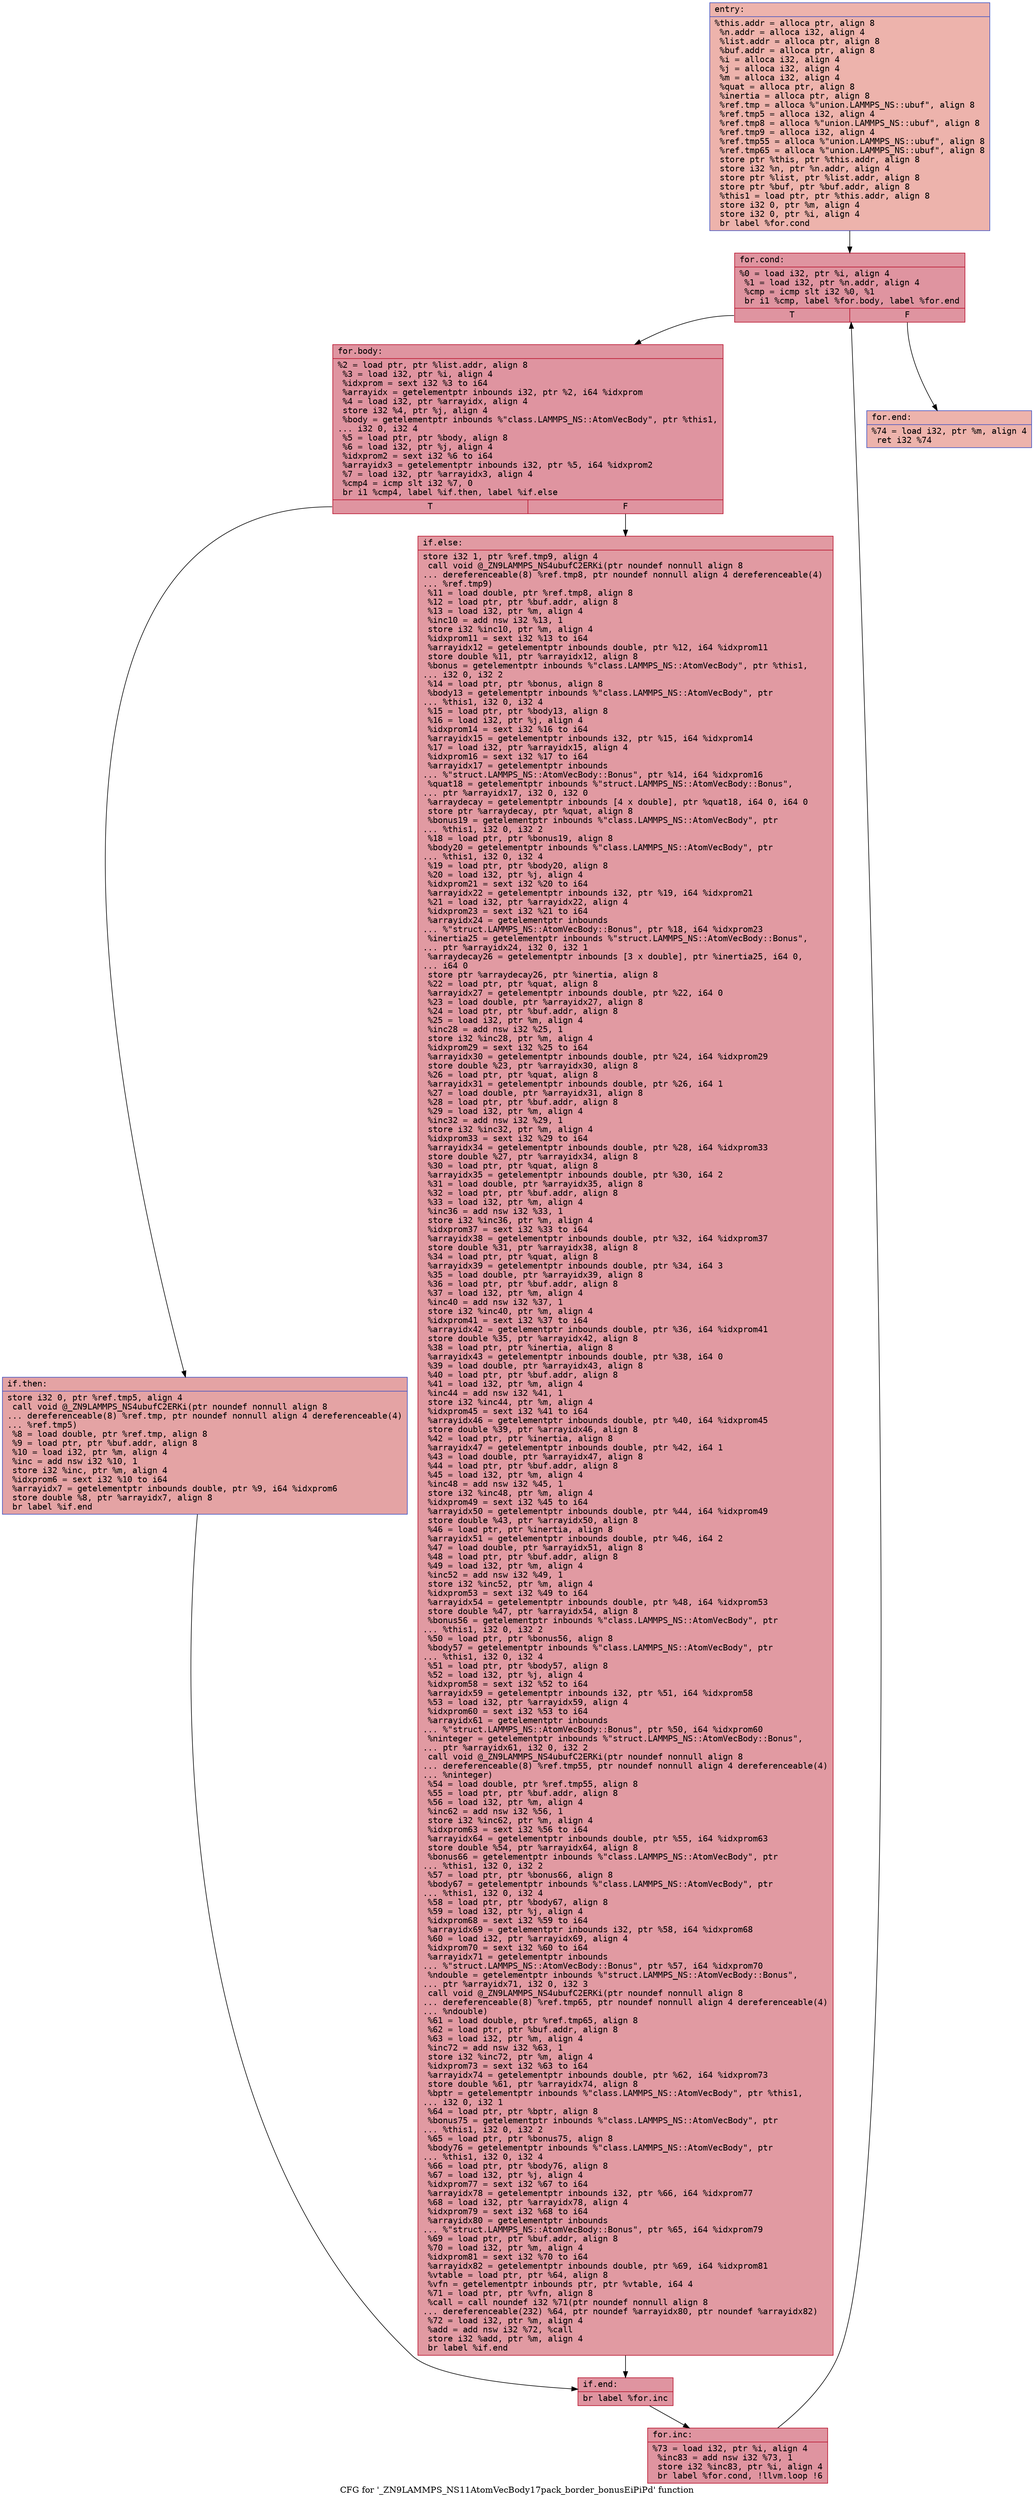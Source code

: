 digraph "CFG for '_ZN9LAMMPS_NS11AtomVecBody17pack_border_bonusEiPiPd' function" {
	label="CFG for '_ZN9LAMMPS_NS11AtomVecBody17pack_border_bonusEiPiPd' function";

	Node0x564c7b46d5a0 [shape=record,color="#3d50c3ff", style=filled, fillcolor="#d6524470" fontname="Courier",label="{entry:\l|  %this.addr = alloca ptr, align 8\l  %n.addr = alloca i32, align 4\l  %list.addr = alloca ptr, align 8\l  %buf.addr = alloca ptr, align 8\l  %i = alloca i32, align 4\l  %j = alloca i32, align 4\l  %m = alloca i32, align 4\l  %quat = alloca ptr, align 8\l  %inertia = alloca ptr, align 8\l  %ref.tmp = alloca %\"union.LAMMPS_NS::ubuf\", align 8\l  %ref.tmp5 = alloca i32, align 4\l  %ref.tmp8 = alloca %\"union.LAMMPS_NS::ubuf\", align 8\l  %ref.tmp9 = alloca i32, align 4\l  %ref.tmp55 = alloca %\"union.LAMMPS_NS::ubuf\", align 8\l  %ref.tmp65 = alloca %\"union.LAMMPS_NS::ubuf\", align 8\l  store ptr %this, ptr %this.addr, align 8\l  store i32 %n, ptr %n.addr, align 4\l  store ptr %list, ptr %list.addr, align 8\l  store ptr %buf, ptr %buf.addr, align 8\l  %this1 = load ptr, ptr %this.addr, align 8\l  store i32 0, ptr %m, align 4\l  store i32 0, ptr %i, align 4\l  br label %for.cond\l}"];
	Node0x564c7b46d5a0 -> Node0x564c7b46e520[tooltip="entry -> for.cond\nProbability 100.00%" ];
	Node0x564c7b46e520 [shape=record,color="#b70d28ff", style=filled, fillcolor="#b70d2870" fontname="Courier",label="{for.cond:\l|  %0 = load i32, ptr %i, align 4\l  %1 = load i32, ptr %n.addr, align 4\l  %cmp = icmp slt i32 %0, %1\l  br i1 %cmp, label %for.body, label %for.end\l|{<s0>T|<s1>F}}"];
	Node0x564c7b46e520:s0 -> Node0x564c7b46e7c0[tooltip="for.cond -> for.body\nProbability 96.88%" ];
	Node0x564c7b46e520:s1 -> Node0x564c7b46e840[tooltip="for.cond -> for.end\nProbability 3.12%" ];
	Node0x564c7b46e7c0 [shape=record,color="#b70d28ff", style=filled, fillcolor="#b70d2870" fontname="Courier",label="{for.body:\l|  %2 = load ptr, ptr %list.addr, align 8\l  %3 = load i32, ptr %i, align 4\l  %idxprom = sext i32 %3 to i64\l  %arrayidx = getelementptr inbounds i32, ptr %2, i64 %idxprom\l  %4 = load i32, ptr %arrayidx, align 4\l  store i32 %4, ptr %j, align 4\l  %body = getelementptr inbounds %\"class.LAMMPS_NS::AtomVecBody\", ptr %this1,\l... i32 0, i32 4\l  %5 = load ptr, ptr %body, align 8\l  %6 = load i32, ptr %j, align 4\l  %idxprom2 = sext i32 %6 to i64\l  %arrayidx3 = getelementptr inbounds i32, ptr %5, i64 %idxprom2\l  %7 = load i32, ptr %arrayidx3, align 4\l  %cmp4 = icmp slt i32 %7, 0\l  br i1 %cmp4, label %if.then, label %if.else\l|{<s0>T|<s1>F}}"];
	Node0x564c7b46e7c0:s0 -> Node0x564c7b46f2e0[tooltip="for.body -> if.then\nProbability 37.50%" ];
	Node0x564c7b46e7c0:s1 -> Node0x564c7b46f350[tooltip="for.body -> if.else\nProbability 62.50%" ];
	Node0x564c7b46f2e0 [shape=record,color="#3d50c3ff", style=filled, fillcolor="#c32e3170" fontname="Courier",label="{if.then:\l|  store i32 0, ptr %ref.tmp5, align 4\l  call void @_ZN9LAMMPS_NS4ubufC2ERKi(ptr noundef nonnull align 8\l... dereferenceable(8) %ref.tmp, ptr noundef nonnull align 4 dereferenceable(4)\l... %ref.tmp5)\l  %8 = load double, ptr %ref.tmp, align 8\l  %9 = load ptr, ptr %buf.addr, align 8\l  %10 = load i32, ptr %m, align 4\l  %inc = add nsw i32 %10, 1\l  store i32 %inc, ptr %m, align 4\l  %idxprom6 = sext i32 %10 to i64\l  %arrayidx7 = getelementptr inbounds double, ptr %9, i64 %idxprom6\l  store double %8, ptr %arrayidx7, align 8\l  br label %if.end\l}"];
	Node0x564c7b46f2e0 -> Node0x564c7b46fbd0[tooltip="if.then -> if.end\nProbability 100.00%" ];
	Node0x564c7b46f350 [shape=record,color="#b70d28ff", style=filled, fillcolor="#bb1b2c70" fontname="Courier",label="{if.else:\l|  store i32 1, ptr %ref.tmp9, align 4\l  call void @_ZN9LAMMPS_NS4ubufC2ERKi(ptr noundef nonnull align 8\l... dereferenceable(8) %ref.tmp8, ptr noundef nonnull align 4 dereferenceable(4)\l... %ref.tmp9)\l  %11 = load double, ptr %ref.tmp8, align 8\l  %12 = load ptr, ptr %buf.addr, align 8\l  %13 = load i32, ptr %m, align 4\l  %inc10 = add nsw i32 %13, 1\l  store i32 %inc10, ptr %m, align 4\l  %idxprom11 = sext i32 %13 to i64\l  %arrayidx12 = getelementptr inbounds double, ptr %12, i64 %idxprom11\l  store double %11, ptr %arrayidx12, align 8\l  %bonus = getelementptr inbounds %\"class.LAMMPS_NS::AtomVecBody\", ptr %this1,\l... i32 0, i32 2\l  %14 = load ptr, ptr %bonus, align 8\l  %body13 = getelementptr inbounds %\"class.LAMMPS_NS::AtomVecBody\", ptr\l... %this1, i32 0, i32 4\l  %15 = load ptr, ptr %body13, align 8\l  %16 = load i32, ptr %j, align 4\l  %idxprom14 = sext i32 %16 to i64\l  %arrayidx15 = getelementptr inbounds i32, ptr %15, i64 %idxprom14\l  %17 = load i32, ptr %arrayidx15, align 4\l  %idxprom16 = sext i32 %17 to i64\l  %arrayidx17 = getelementptr inbounds\l... %\"struct.LAMMPS_NS::AtomVecBody::Bonus\", ptr %14, i64 %idxprom16\l  %quat18 = getelementptr inbounds %\"struct.LAMMPS_NS::AtomVecBody::Bonus\",\l... ptr %arrayidx17, i32 0, i32 0\l  %arraydecay = getelementptr inbounds [4 x double], ptr %quat18, i64 0, i64 0\l  store ptr %arraydecay, ptr %quat, align 8\l  %bonus19 = getelementptr inbounds %\"class.LAMMPS_NS::AtomVecBody\", ptr\l... %this1, i32 0, i32 2\l  %18 = load ptr, ptr %bonus19, align 8\l  %body20 = getelementptr inbounds %\"class.LAMMPS_NS::AtomVecBody\", ptr\l... %this1, i32 0, i32 4\l  %19 = load ptr, ptr %body20, align 8\l  %20 = load i32, ptr %j, align 4\l  %idxprom21 = sext i32 %20 to i64\l  %arrayidx22 = getelementptr inbounds i32, ptr %19, i64 %idxprom21\l  %21 = load i32, ptr %arrayidx22, align 4\l  %idxprom23 = sext i32 %21 to i64\l  %arrayidx24 = getelementptr inbounds\l... %\"struct.LAMMPS_NS::AtomVecBody::Bonus\", ptr %18, i64 %idxprom23\l  %inertia25 = getelementptr inbounds %\"struct.LAMMPS_NS::AtomVecBody::Bonus\",\l... ptr %arrayidx24, i32 0, i32 1\l  %arraydecay26 = getelementptr inbounds [3 x double], ptr %inertia25, i64 0,\l... i64 0\l  store ptr %arraydecay26, ptr %inertia, align 8\l  %22 = load ptr, ptr %quat, align 8\l  %arrayidx27 = getelementptr inbounds double, ptr %22, i64 0\l  %23 = load double, ptr %arrayidx27, align 8\l  %24 = load ptr, ptr %buf.addr, align 8\l  %25 = load i32, ptr %m, align 4\l  %inc28 = add nsw i32 %25, 1\l  store i32 %inc28, ptr %m, align 4\l  %idxprom29 = sext i32 %25 to i64\l  %arrayidx30 = getelementptr inbounds double, ptr %24, i64 %idxprom29\l  store double %23, ptr %arrayidx30, align 8\l  %26 = load ptr, ptr %quat, align 8\l  %arrayidx31 = getelementptr inbounds double, ptr %26, i64 1\l  %27 = load double, ptr %arrayidx31, align 8\l  %28 = load ptr, ptr %buf.addr, align 8\l  %29 = load i32, ptr %m, align 4\l  %inc32 = add nsw i32 %29, 1\l  store i32 %inc32, ptr %m, align 4\l  %idxprom33 = sext i32 %29 to i64\l  %arrayidx34 = getelementptr inbounds double, ptr %28, i64 %idxprom33\l  store double %27, ptr %arrayidx34, align 8\l  %30 = load ptr, ptr %quat, align 8\l  %arrayidx35 = getelementptr inbounds double, ptr %30, i64 2\l  %31 = load double, ptr %arrayidx35, align 8\l  %32 = load ptr, ptr %buf.addr, align 8\l  %33 = load i32, ptr %m, align 4\l  %inc36 = add nsw i32 %33, 1\l  store i32 %inc36, ptr %m, align 4\l  %idxprom37 = sext i32 %33 to i64\l  %arrayidx38 = getelementptr inbounds double, ptr %32, i64 %idxprom37\l  store double %31, ptr %arrayidx38, align 8\l  %34 = load ptr, ptr %quat, align 8\l  %arrayidx39 = getelementptr inbounds double, ptr %34, i64 3\l  %35 = load double, ptr %arrayidx39, align 8\l  %36 = load ptr, ptr %buf.addr, align 8\l  %37 = load i32, ptr %m, align 4\l  %inc40 = add nsw i32 %37, 1\l  store i32 %inc40, ptr %m, align 4\l  %idxprom41 = sext i32 %37 to i64\l  %arrayidx42 = getelementptr inbounds double, ptr %36, i64 %idxprom41\l  store double %35, ptr %arrayidx42, align 8\l  %38 = load ptr, ptr %inertia, align 8\l  %arrayidx43 = getelementptr inbounds double, ptr %38, i64 0\l  %39 = load double, ptr %arrayidx43, align 8\l  %40 = load ptr, ptr %buf.addr, align 8\l  %41 = load i32, ptr %m, align 4\l  %inc44 = add nsw i32 %41, 1\l  store i32 %inc44, ptr %m, align 4\l  %idxprom45 = sext i32 %41 to i64\l  %arrayidx46 = getelementptr inbounds double, ptr %40, i64 %idxprom45\l  store double %39, ptr %arrayidx46, align 8\l  %42 = load ptr, ptr %inertia, align 8\l  %arrayidx47 = getelementptr inbounds double, ptr %42, i64 1\l  %43 = load double, ptr %arrayidx47, align 8\l  %44 = load ptr, ptr %buf.addr, align 8\l  %45 = load i32, ptr %m, align 4\l  %inc48 = add nsw i32 %45, 1\l  store i32 %inc48, ptr %m, align 4\l  %idxprom49 = sext i32 %45 to i64\l  %arrayidx50 = getelementptr inbounds double, ptr %44, i64 %idxprom49\l  store double %43, ptr %arrayidx50, align 8\l  %46 = load ptr, ptr %inertia, align 8\l  %arrayidx51 = getelementptr inbounds double, ptr %46, i64 2\l  %47 = load double, ptr %arrayidx51, align 8\l  %48 = load ptr, ptr %buf.addr, align 8\l  %49 = load i32, ptr %m, align 4\l  %inc52 = add nsw i32 %49, 1\l  store i32 %inc52, ptr %m, align 4\l  %idxprom53 = sext i32 %49 to i64\l  %arrayidx54 = getelementptr inbounds double, ptr %48, i64 %idxprom53\l  store double %47, ptr %arrayidx54, align 8\l  %bonus56 = getelementptr inbounds %\"class.LAMMPS_NS::AtomVecBody\", ptr\l... %this1, i32 0, i32 2\l  %50 = load ptr, ptr %bonus56, align 8\l  %body57 = getelementptr inbounds %\"class.LAMMPS_NS::AtomVecBody\", ptr\l... %this1, i32 0, i32 4\l  %51 = load ptr, ptr %body57, align 8\l  %52 = load i32, ptr %j, align 4\l  %idxprom58 = sext i32 %52 to i64\l  %arrayidx59 = getelementptr inbounds i32, ptr %51, i64 %idxprom58\l  %53 = load i32, ptr %arrayidx59, align 4\l  %idxprom60 = sext i32 %53 to i64\l  %arrayidx61 = getelementptr inbounds\l... %\"struct.LAMMPS_NS::AtomVecBody::Bonus\", ptr %50, i64 %idxprom60\l  %ninteger = getelementptr inbounds %\"struct.LAMMPS_NS::AtomVecBody::Bonus\",\l... ptr %arrayidx61, i32 0, i32 2\l  call void @_ZN9LAMMPS_NS4ubufC2ERKi(ptr noundef nonnull align 8\l... dereferenceable(8) %ref.tmp55, ptr noundef nonnull align 4 dereferenceable(4)\l... %ninteger)\l  %54 = load double, ptr %ref.tmp55, align 8\l  %55 = load ptr, ptr %buf.addr, align 8\l  %56 = load i32, ptr %m, align 4\l  %inc62 = add nsw i32 %56, 1\l  store i32 %inc62, ptr %m, align 4\l  %idxprom63 = sext i32 %56 to i64\l  %arrayidx64 = getelementptr inbounds double, ptr %55, i64 %idxprom63\l  store double %54, ptr %arrayidx64, align 8\l  %bonus66 = getelementptr inbounds %\"class.LAMMPS_NS::AtomVecBody\", ptr\l... %this1, i32 0, i32 2\l  %57 = load ptr, ptr %bonus66, align 8\l  %body67 = getelementptr inbounds %\"class.LAMMPS_NS::AtomVecBody\", ptr\l... %this1, i32 0, i32 4\l  %58 = load ptr, ptr %body67, align 8\l  %59 = load i32, ptr %j, align 4\l  %idxprom68 = sext i32 %59 to i64\l  %arrayidx69 = getelementptr inbounds i32, ptr %58, i64 %idxprom68\l  %60 = load i32, ptr %arrayidx69, align 4\l  %idxprom70 = sext i32 %60 to i64\l  %arrayidx71 = getelementptr inbounds\l... %\"struct.LAMMPS_NS::AtomVecBody::Bonus\", ptr %57, i64 %idxprom70\l  %ndouble = getelementptr inbounds %\"struct.LAMMPS_NS::AtomVecBody::Bonus\",\l... ptr %arrayidx71, i32 0, i32 3\l  call void @_ZN9LAMMPS_NS4ubufC2ERKi(ptr noundef nonnull align 8\l... dereferenceable(8) %ref.tmp65, ptr noundef nonnull align 4 dereferenceable(4)\l... %ndouble)\l  %61 = load double, ptr %ref.tmp65, align 8\l  %62 = load ptr, ptr %buf.addr, align 8\l  %63 = load i32, ptr %m, align 4\l  %inc72 = add nsw i32 %63, 1\l  store i32 %inc72, ptr %m, align 4\l  %idxprom73 = sext i32 %63 to i64\l  %arrayidx74 = getelementptr inbounds double, ptr %62, i64 %idxprom73\l  store double %61, ptr %arrayidx74, align 8\l  %bptr = getelementptr inbounds %\"class.LAMMPS_NS::AtomVecBody\", ptr %this1,\l... i32 0, i32 1\l  %64 = load ptr, ptr %bptr, align 8\l  %bonus75 = getelementptr inbounds %\"class.LAMMPS_NS::AtomVecBody\", ptr\l... %this1, i32 0, i32 2\l  %65 = load ptr, ptr %bonus75, align 8\l  %body76 = getelementptr inbounds %\"class.LAMMPS_NS::AtomVecBody\", ptr\l... %this1, i32 0, i32 4\l  %66 = load ptr, ptr %body76, align 8\l  %67 = load i32, ptr %j, align 4\l  %idxprom77 = sext i32 %67 to i64\l  %arrayidx78 = getelementptr inbounds i32, ptr %66, i64 %idxprom77\l  %68 = load i32, ptr %arrayidx78, align 4\l  %idxprom79 = sext i32 %68 to i64\l  %arrayidx80 = getelementptr inbounds\l... %\"struct.LAMMPS_NS::AtomVecBody::Bonus\", ptr %65, i64 %idxprom79\l  %69 = load ptr, ptr %buf.addr, align 8\l  %70 = load i32, ptr %m, align 4\l  %idxprom81 = sext i32 %70 to i64\l  %arrayidx82 = getelementptr inbounds double, ptr %69, i64 %idxprom81\l  %vtable = load ptr, ptr %64, align 8\l  %vfn = getelementptr inbounds ptr, ptr %vtable, i64 4\l  %71 = load ptr, ptr %vfn, align 8\l  %call = call noundef i32 %71(ptr noundef nonnull align 8\l... dereferenceable(232) %64, ptr noundef %arrayidx80, ptr noundef %arrayidx82)\l  %72 = load i32, ptr %m, align 4\l  %add = add nsw i32 %72, %call\l  store i32 %add, ptr %m, align 4\l  br label %if.end\l}"];
	Node0x564c7b46f350 -> Node0x564c7b46fbd0[tooltip="if.else -> if.end\nProbability 100.00%" ];
	Node0x564c7b46fbd0 [shape=record,color="#b70d28ff", style=filled, fillcolor="#b70d2870" fontname="Courier",label="{if.end:\l|  br label %for.inc\l}"];
	Node0x564c7b46fbd0 -> Node0x564c7b477be0[tooltip="if.end -> for.inc\nProbability 100.00%" ];
	Node0x564c7b477be0 [shape=record,color="#b70d28ff", style=filled, fillcolor="#b70d2870" fontname="Courier",label="{for.inc:\l|  %73 = load i32, ptr %i, align 4\l  %inc83 = add nsw i32 %73, 1\l  store i32 %inc83, ptr %i, align 4\l  br label %for.cond, !llvm.loop !6\l}"];
	Node0x564c7b477be0 -> Node0x564c7b46e520[tooltip="for.inc -> for.cond\nProbability 100.00%" ];
	Node0x564c7b46e840 [shape=record,color="#3d50c3ff", style=filled, fillcolor="#d6524470" fontname="Courier",label="{for.end:\l|  %74 = load i32, ptr %m, align 4\l  ret i32 %74\l}"];
}

